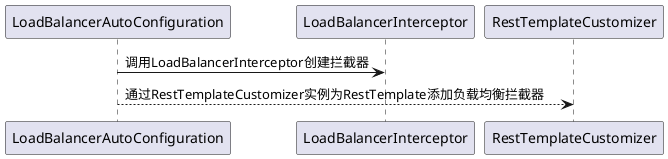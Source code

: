 @startuml
LoadBalancerAutoConfiguration -> LoadBalancerInterceptor: 调用LoadBalancerInterceptor创建拦截器
LoadBalancerAutoConfiguration --> RestTemplateCustomizer: 通过RestTemplateCustomizer实例为RestTemplate添加负载均衡拦截器


@enduml

@startuml
RibbonClientConfiguration --> IRule: 自动装配路由策略类，默认使用ZoneAvoidanceRule
RibbonClientConfiguration --> ILoadBalancer: 自动装配负载均衡器，默认使用ZoneAwareLoadBalancer

@enduml